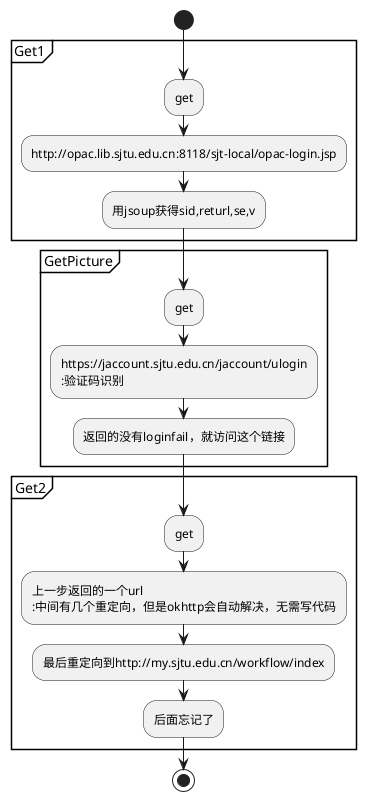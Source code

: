 @startuml
start
partition Get1{
    :get;
    :http://opac.lib.sjtu.edu.cn:8118/sjt-local/opac-login.jsp;
    :用jsoup获得sid,returl,se,v;
}
partition GetPicture{
    :get;
    :https://jaccount.sjtu.edu.cn/jaccount/ulogin
    :验证码识别;
    :返回的没有loginfail，就访问这个链接;
}

partition Get2{
    :get;
    :上一步返回的一个url
    :中间有几个重定向，但是okhttp会自动解决，无需写代码;
    :最后重定向到http://my.sjtu.edu.cn/workflow/index;
    :后面忘记了;
}

stop
@enduml